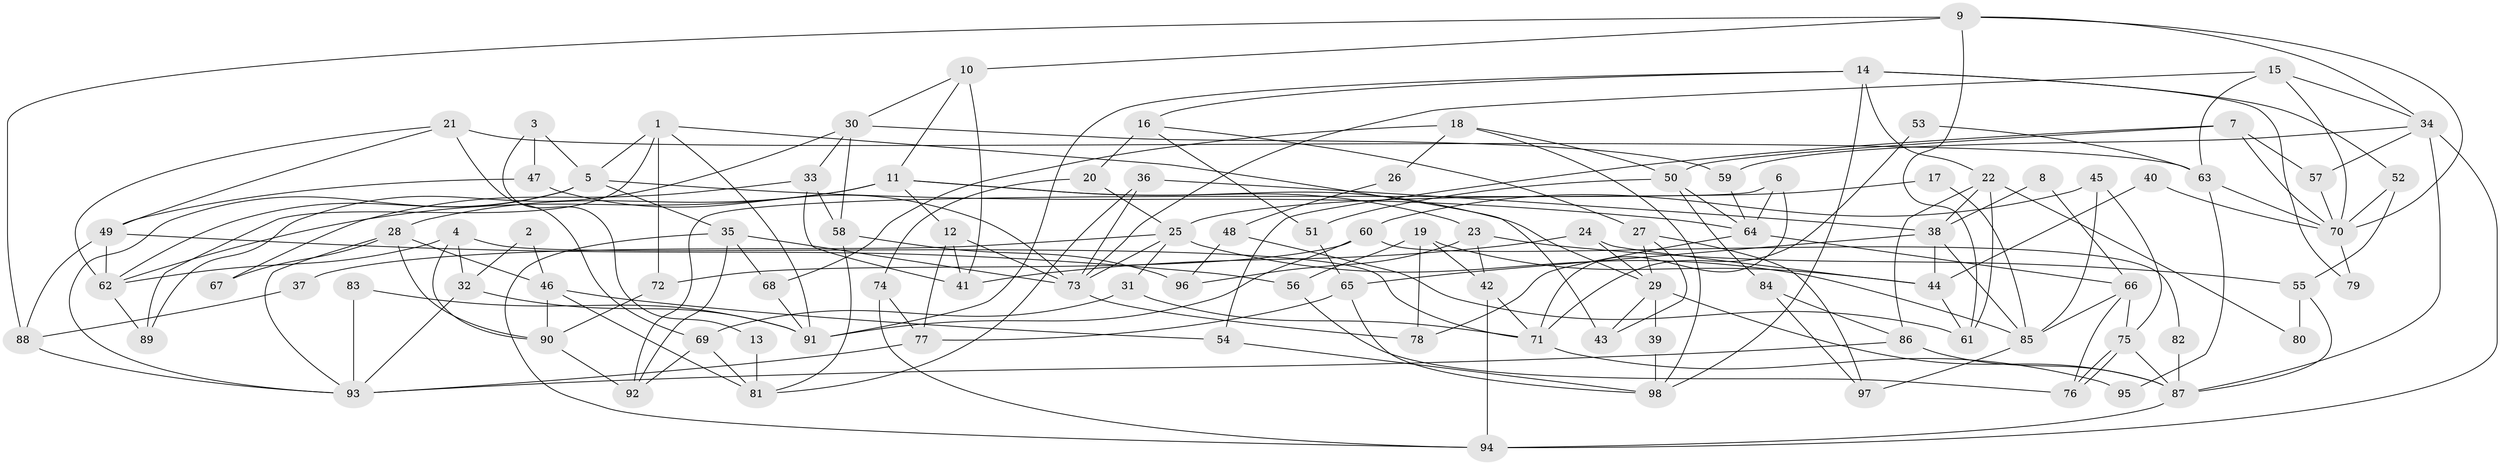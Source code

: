 // coarse degree distribution, {9: 0.05128205128205128, 2: 0.15384615384615385, 6: 0.10256410256410256, 8: 0.07692307692307693, 3: 0.1282051282051282, 10: 0.10256410256410256, 21: 0.02564102564102564, 4: 0.10256410256410256, 5: 0.10256410256410256, 15: 0.02564102564102564, 7: 0.10256410256410256, 1: 0.02564102564102564}
// Generated by graph-tools (version 1.1) at 2025/18/03/04/25 18:18:52]
// undirected, 98 vertices, 196 edges
graph export_dot {
graph [start="1"]
  node [color=gray90,style=filled];
  1;
  2;
  3;
  4;
  5;
  6;
  7;
  8;
  9;
  10;
  11;
  12;
  13;
  14;
  15;
  16;
  17;
  18;
  19;
  20;
  21;
  22;
  23;
  24;
  25;
  26;
  27;
  28;
  29;
  30;
  31;
  32;
  33;
  34;
  35;
  36;
  37;
  38;
  39;
  40;
  41;
  42;
  43;
  44;
  45;
  46;
  47;
  48;
  49;
  50;
  51;
  52;
  53;
  54;
  55;
  56;
  57;
  58;
  59;
  60;
  61;
  62;
  63;
  64;
  65;
  66;
  67;
  68;
  69;
  70;
  71;
  72;
  73;
  74;
  75;
  76;
  77;
  78;
  79;
  80;
  81;
  82;
  83;
  84;
  85;
  86;
  87;
  88;
  89;
  90;
  91;
  92;
  93;
  94;
  95;
  96;
  97;
  98;
  1 -- 91;
  1 -- 5;
  1 -- 43;
  1 -- 72;
  1 -- 89;
  2 -- 32;
  2 -- 46;
  3 -- 5;
  3 -- 47;
  3 -- 13;
  4 -- 90;
  4 -- 62;
  4 -- 32;
  4 -- 71;
  5 -- 62;
  5 -- 93;
  5 -- 35;
  5 -- 64;
  6 -- 92;
  6 -- 64;
  6 -- 71;
  7 -- 57;
  7 -- 50;
  7 -- 54;
  7 -- 70;
  8 -- 66;
  8 -- 38;
  9 -- 34;
  9 -- 61;
  9 -- 10;
  9 -- 70;
  9 -- 88;
  10 -- 11;
  10 -- 30;
  10 -- 41;
  11 -- 62;
  11 -- 28;
  11 -- 12;
  11 -- 23;
  11 -- 29;
  12 -- 73;
  12 -- 41;
  12 -- 77;
  13 -- 81;
  14 -- 91;
  14 -- 52;
  14 -- 16;
  14 -- 22;
  14 -- 79;
  14 -- 98;
  15 -- 70;
  15 -- 73;
  15 -- 34;
  15 -- 63;
  16 -- 27;
  16 -- 20;
  16 -- 51;
  17 -- 25;
  17 -- 85;
  18 -- 98;
  18 -- 50;
  18 -- 26;
  18 -- 68;
  19 -- 78;
  19 -- 42;
  19 -- 44;
  19 -- 56;
  20 -- 74;
  20 -- 25;
  21 -- 69;
  21 -- 63;
  21 -- 49;
  21 -- 62;
  22 -- 86;
  22 -- 38;
  22 -- 61;
  22 -- 80;
  23 -- 42;
  23 -- 55;
  23 -- 96;
  24 -- 44;
  24 -- 41;
  24 -- 29;
  25 -- 85;
  25 -- 31;
  25 -- 37;
  25 -- 73;
  26 -- 48;
  27 -- 29;
  27 -- 43;
  27 -- 97;
  28 -- 90;
  28 -- 93;
  28 -- 46;
  28 -- 67;
  29 -- 39;
  29 -- 43;
  29 -- 87;
  30 -- 59;
  30 -- 33;
  30 -- 58;
  30 -- 89;
  31 -- 71;
  31 -- 69;
  32 -- 93;
  32 -- 91;
  33 -- 41;
  33 -- 58;
  33 -- 67;
  34 -- 87;
  34 -- 57;
  34 -- 59;
  34 -- 94;
  35 -- 94;
  35 -- 68;
  35 -- 73;
  35 -- 92;
  36 -- 38;
  36 -- 73;
  36 -- 81;
  37 -- 88;
  38 -- 65;
  38 -- 44;
  38 -- 85;
  39 -- 98;
  40 -- 70;
  40 -- 44;
  42 -- 94;
  42 -- 71;
  44 -- 61;
  45 -- 85;
  45 -- 60;
  45 -- 75;
  46 -- 81;
  46 -- 54;
  46 -- 90;
  47 -- 49;
  47 -- 73;
  48 -- 96;
  48 -- 61;
  49 -- 62;
  49 -- 56;
  49 -- 88;
  50 -- 84;
  50 -- 64;
  50 -- 51;
  51 -- 65;
  52 -- 55;
  52 -- 70;
  53 -- 63;
  53 -- 71;
  54 -- 98;
  55 -- 87;
  55 -- 80;
  56 -- 76;
  57 -- 70;
  58 -- 81;
  58 -- 96;
  59 -- 64;
  60 -- 72;
  60 -- 91;
  60 -- 82;
  62 -- 89;
  63 -- 70;
  63 -- 95;
  64 -- 66;
  64 -- 78;
  65 -- 98;
  65 -- 77;
  66 -- 76;
  66 -- 75;
  66 -- 85;
  68 -- 91;
  69 -- 81;
  69 -- 92;
  70 -- 79;
  71 -- 95;
  72 -- 90;
  73 -- 78;
  74 -- 94;
  74 -- 77;
  75 -- 76;
  75 -- 76;
  75 -- 87;
  77 -- 93;
  82 -- 87;
  83 -- 91;
  83 -- 93;
  84 -- 97;
  84 -- 86;
  85 -- 97;
  86 -- 93;
  86 -- 87;
  87 -- 94;
  88 -- 93;
  90 -- 92;
}
